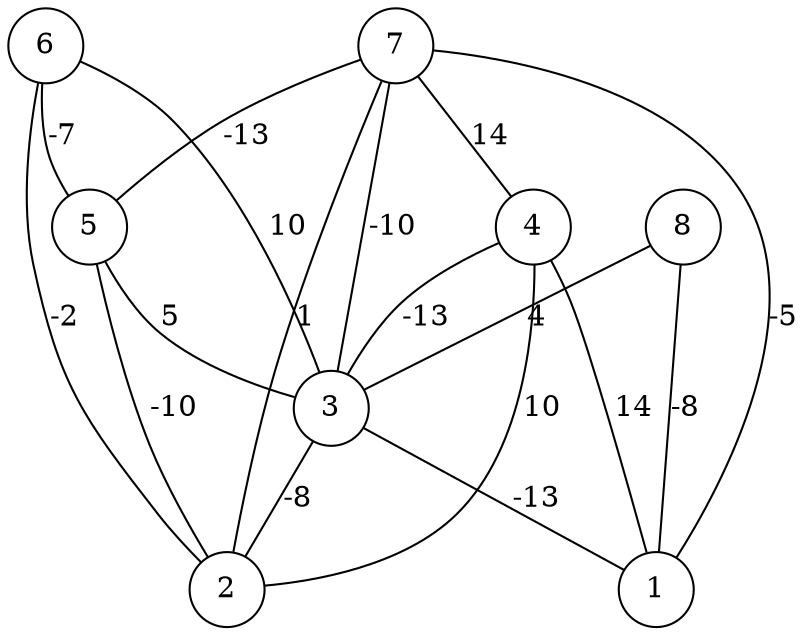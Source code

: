 graph { 
	 fontname="Helvetica,Arial,sans-serif" 
	 node [shape = circle]; 
	 8 -- 1 [label = "-8"];
	 8 -- 3 [label = "4"];
	 7 -- 1 [label = "-5"];
	 7 -- 2 [label = "1"];
	 7 -- 3 [label = "-10"];
	 7 -- 4 [label = "14"];
	 7 -- 5 [label = "-13"];
	 6 -- 2 [label = "-2"];
	 6 -- 3 [label = "10"];
	 6 -- 5 [label = "-7"];
	 5 -- 2 [label = "-10"];
	 5 -- 3 [label = "5"];
	 4 -- 1 [label = "14"];
	 4 -- 2 [label = "10"];
	 4 -- 3 [label = "-13"];
	 3 -- 1 [label = "-13"];
	 3 -- 2 [label = "-8"];
	 1;
	 2;
	 3;
	 4;
	 5;
	 6;
	 7;
	 8;
}
